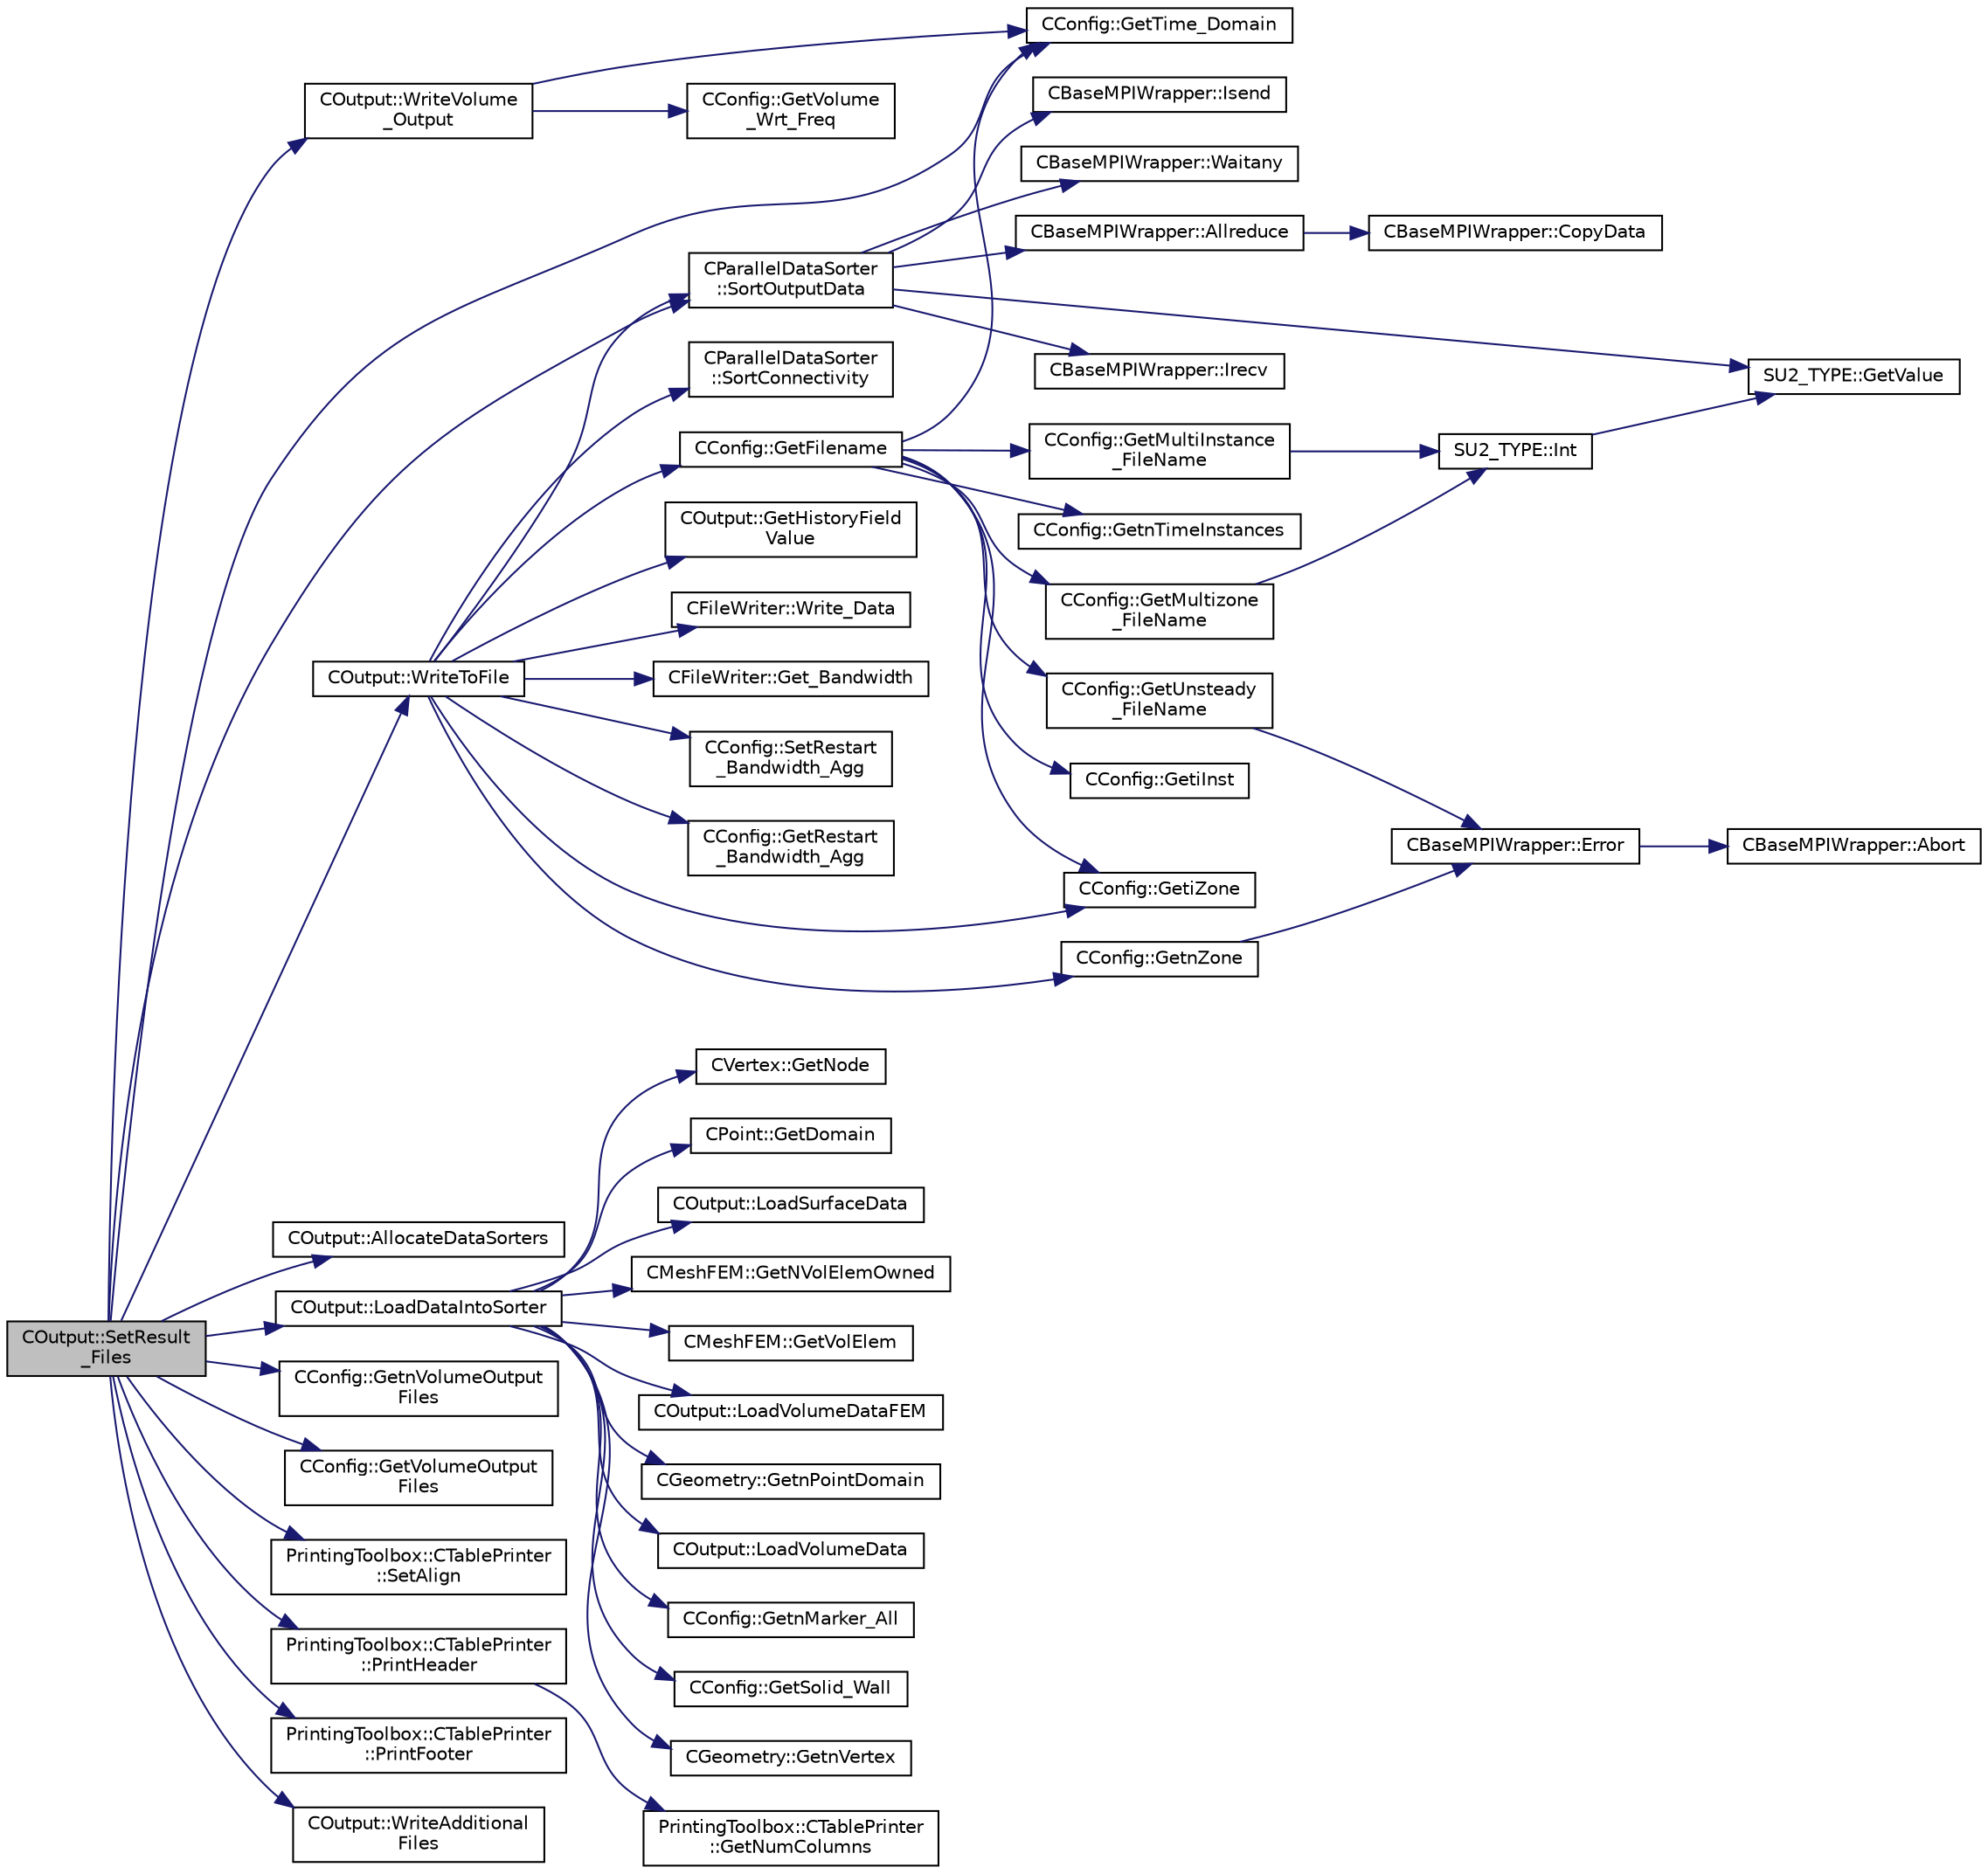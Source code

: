 digraph "COutput::SetResult_Files"
{
  edge [fontname="Helvetica",fontsize="10",labelfontname="Helvetica",labelfontsize="10"];
  node [fontname="Helvetica",fontsize="10",shape=record];
  rankdir="LR";
  Node1034 [label="COutput::SetResult\l_Files",height=0.2,width=0.4,color="black", fillcolor="grey75", style="filled", fontcolor="black"];
  Node1034 -> Node1035 [color="midnightblue",fontsize="10",style="solid",fontname="Helvetica"];
  Node1035 [label="COutput::WriteVolume\l_Output",height=0.2,width=0.4,color="black", fillcolor="white", style="filled",URL="$class_c_output.html#a6bb81c295bd6c8f355af10e70ef722cf",tooltip="Determines if the the volume output should be written. "];
  Node1035 -> Node1036 [color="midnightblue",fontsize="10",style="solid",fontname="Helvetica"];
  Node1036 [label="CConfig::GetTime_Domain",height=0.2,width=0.4,color="black", fillcolor="white", style="filled",URL="$class_c_config.html#a6a11350b3c8d7577318be43cda6f7292",tooltip="Check if the multizone problem is solved for time domain. "];
  Node1035 -> Node1037 [color="midnightblue",fontsize="10",style="solid",fontname="Helvetica"];
  Node1037 [label="CConfig::GetVolume\l_Wrt_Freq",height=0.2,width=0.4,color="black", fillcolor="white", style="filled",URL="$class_c_config.html#afcbc5bb8f664e7ccef9f2b195f849600",tooltip="GetScreen_Wrt_Freq_Inner. "];
  Node1034 -> Node1038 [color="midnightblue",fontsize="10",style="solid",fontname="Helvetica"];
  Node1038 [label="COutput::AllocateDataSorters",height=0.2,width=0.4,color="black", fillcolor="white", style="filled",URL="$class_c_output.html#a576a9991a81b18368a1f8ad09b8c65cf",tooltip="Allocates the data sorters if necessary. "];
  Node1034 -> Node1036 [color="midnightblue",fontsize="10",style="solid",fontname="Helvetica"];
  Node1034 -> Node1039 [color="midnightblue",fontsize="10",style="solid",fontname="Helvetica"];
  Node1039 [label="COutput::LoadDataIntoSorter",height=0.2,width=0.4,color="black", fillcolor="white", style="filled",URL="$class_c_output.html#ac54efb9d794c522e1bef6cb4ed0d5b9f",tooltip="Load up the values of the requested volume fields into ::Local_Data array. "];
  Node1039 -> Node1040 [color="midnightblue",fontsize="10",style="solid",fontname="Helvetica"];
  Node1040 [label="CMeshFEM::GetNVolElemOwned",height=0.2,width=0.4,color="black", fillcolor="white", style="filled",URL="$class_c_mesh_f_e_m.html#a665c7319b3d55a66ba83cd074b35f9a5",tooltip="Function, which makes available the number of owned volume elements in the local FEM mesh..."];
  Node1039 -> Node1041 [color="midnightblue",fontsize="10",style="solid",fontname="Helvetica"];
  Node1041 [label="CMeshFEM::GetVolElem",height=0.2,width=0.4,color="black", fillcolor="white", style="filled",URL="$class_c_mesh_f_e_m.html#a838a7b4f4ad6edcf019a90113a09b290",tooltip="Function, which makes available the volume elements in the local FEM mesh. "];
  Node1039 -> Node1042 [color="midnightblue",fontsize="10",style="solid",fontname="Helvetica"];
  Node1042 [label="COutput::LoadVolumeDataFEM",height=0.2,width=0.4,color="black", fillcolor="white", style="filled",URL="$class_c_output.html#a379815a77f3a10e96834a95ff74d57f1",tooltip="Set the values of the volume output fields for a point. "];
  Node1039 -> Node1043 [color="midnightblue",fontsize="10",style="solid",fontname="Helvetica"];
  Node1043 [label="CGeometry::GetnPointDomain",height=0.2,width=0.4,color="black", fillcolor="white", style="filled",URL="$class_c_geometry.html#a4fc7de3bff7b6f8c35717016d6f8fcb2",tooltip="Get number of real points (that belong to the domain). "];
  Node1039 -> Node1044 [color="midnightblue",fontsize="10",style="solid",fontname="Helvetica"];
  Node1044 [label="COutput::LoadVolumeData",height=0.2,width=0.4,color="black", fillcolor="white", style="filled",URL="$class_c_output.html#ad9fcb944022e0d7131d89987458a02ce",tooltip="Set the values of the volume output fields for a point. "];
  Node1039 -> Node1045 [color="midnightblue",fontsize="10",style="solid",fontname="Helvetica"];
  Node1045 [label="CConfig::GetnMarker_All",height=0.2,width=0.4,color="black", fillcolor="white", style="filled",URL="$class_c_config.html#a300c4884edfc0c2acf395036439004f4",tooltip="Get the total number of boundary markers including send/receive domains. "];
  Node1039 -> Node1046 [color="midnightblue",fontsize="10",style="solid",fontname="Helvetica"];
  Node1046 [label="CConfig::GetSolid_Wall",height=0.2,width=0.4,color="black", fillcolor="white", style="filled",URL="$class_c_config.html#a8f739332bbaa776b6189c556243203ce",tooltip="Determines whether a marker with index iMarker is a solid boundary. "];
  Node1039 -> Node1047 [color="midnightblue",fontsize="10",style="solid",fontname="Helvetica"];
  Node1047 [label="CGeometry::GetnVertex",height=0.2,width=0.4,color="black", fillcolor="white", style="filled",URL="$class_c_geometry.html#a55427e474834af1941e13750b17975be",tooltip="Get number of vertices. "];
  Node1039 -> Node1048 [color="midnightblue",fontsize="10",style="solid",fontname="Helvetica"];
  Node1048 [label="CVertex::GetNode",height=0.2,width=0.4,color="black", fillcolor="white", style="filled",URL="$class_c_vertex.html#a95c513bf927464157ed96b6c79779a1f",tooltip="Get the node of the vertex. "];
  Node1039 -> Node1049 [color="midnightblue",fontsize="10",style="solid",fontname="Helvetica"];
  Node1049 [label="CPoint::GetDomain",height=0.2,width=0.4,color="black", fillcolor="white", style="filled",URL="$class_c_point.html#a1d7e22a60d4cfef356af1cba2bab3e55",tooltip="For parallel computation, its indicates if a point must be computed or not. "];
  Node1039 -> Node1050 [color="midnightblue",fontsize="10",style="solid",fontname="Helvetica"];
  Node1050 [label="COutput::LoadSurfaceData",height=0.2,width=0.4,color="black", fillcolor="white", style="filled",URL="$class_c_output.html#a01f7c43d229c94a9e8e954a538e5e66e",tooltip="Set the values of the volume output fields for a surface point. "];
  Node1034 -> Node1051 [color="midnightblue",fontsize="10",style="solid",fontname="Helvetica"];
  Node1051 [label="CParallelDataSorter\l::SortOutputData",height=0.2,width=0.4,color="black", fillcolor="white", style="filled",URL="$class_c_parallel_data_sorter.html#a44dd56ef2671d15e21eacf3fda758a83",tooltip="Sort the output data for each grid node into a linear partitioning across all processors. "];
  Node1051 -> Node1052 [color="midnightblue",fontsize="10",style="solid",fontname="Helvetica"];
  Node1052 [label="CBaseMPIWrapper::Irecv",height=0.2,width=0.4,color="black", fillcolor="white", style="filled",URL="$class_c_base_m_p_i_wrapper.html#ae41565b441aee76e1b48eb03e5ac86dd"];
  Node1051 -> Node1053 [color="midnightblue",fontsize="10",style="solid",fontname="Helvetica"];
  Node1053 [label="CBaseMPIWrapper::Isend",height=0.2,width=0.4,color="black", fillcolor="white", style="filled",URL="$class_c_base_m_p_i_wrapper.html#a43a415ec11a029ade218eaf8c807a817"];
  Node1051 -> Node1054 [color="midnightblue",fontsize="10",style="solid",fontname="Helvetica"];
  Node1054 [label="CBaseMPIWrapper::Waitany",height=0.2,width=0.4,color="black", fillcolor="white", style="filled",URL="$class_c_base_m_p_i_wrapper.html#ade364e6661c9eec2070a2448dbb5750b"];
  Node1051 -> Node1055 [color="midnightblue",fontsize="10",style="solid",fontname="Helvetica"];
  Node1055 [label="SU2_TYPE::GetValue",height=0.2,width=0.4,color="black", fillcolor="white", style="filled",URL="$namespace_s_u2___t_y_p_e.html#a0ed43473f5a450ce028d088427bf10cb",tooltip="Get the (primitive) value of the datatype (needs to be implemented for each new type). "];
  Node1051 -> Node1056 [color="midnightblue",fontsize="10",style="solid",fontname="Helvetica"];
  Node1056 [label="CBaseMPIWrapper::Allreduce",height=0.2,width=0.4,color="black", fillcolor="white", style="filled",URL="$class_c_base_m_p_i_wrapper.html#a637b6fd917a8ca91ce748ba88e0d66b6"];
  Node1056 -> Node1057 [color="midnightblue",fontsize="10",style="solid",fontname="Helvetica"];
  Node1057 [label="CBaseMPIWrapper::CopyData",height=0.2,width=0.4,color="black", fillcolor="white", style="filled",URL="$class_c_base_m_p_i_wrapper.html#a4725cc1dd65b161b483e812a538a5e36"];
  Node1034 -> Node1058 [color="midnightblue",fontsize="10",style="solid",fontname="Helvetica"];
  Node1058 [label="CConfig::GetnVolumeOutput\lFiles",height=0.2,width=0.4,color="black", fillcolor="white", style="filled",URL="$class_c_config.html#a6cf9854bcb405076da4fd7ae74569bf5",tooltip="GetnVolumeOutputFiles. "];
  Node1034 -> Node1059 [color="midnightblue",fontsize="10",style="solid",fontname="Helvetica"];
  Node1059 [label="CConfig::GetVolumeOutput\lFiles",height=0.2,width=0.4,color="black", fillcolor="white", style="filled",URL="$class_c_config.html#a4b0bfd46ed50cdab8d7d232f2d44c190",tooltip="GetVolumeOutputFiles. "];
  Node1034 -> Node1060 [color="midnightblue",fontsize="10",style="solid",fontname="Helvetica"];
  Node1060 [label="PrintingToolbox::CTablePrinter\l::SetAlign",height=0.2,width=0.4,color="black", fillcolor="white", style="filled",URL="$class_printing_toolbox_1_1_c_table_printer.html#ad3691499a7bfa024bf97a7fc00ef33c7",tooltip="Set the alignment of the table entries (CENTER only works for the header at the moment). "];
  Node1034 -> Node1061 [color="midnightblue",fontsize="10",style="solid",fontname="Helvetica"];
  Node1061 [label="PrintingToolbox::CTablePrinter\l::PrintHeader",height=0.2,width=0.4,color="black", fillcolor="white", style="filled",URL="$class_printing_toolbox_1_1_c_table_printer.html#a475fafce69bdc78e973a2546e6e6be76",tooltip="Print the header. "];
  Node1061 -> Node1062 [color="midnightblue",fontsize="10",style="solid",fontname="Helvetica"];
  Node1062 [label="PrintingToolbox::CTablePrinter\l::GetNumColumns",height=0.2,width=0.4,color="black", fillcolor="white", style="filled",URL="$class_printing_toolbox_1_1_c_table_printer.html#ace0a256a0479f734c338ae3648f28ed3",tooltip="Get number of columns of the table. "];
  Node1034 -> Node1063 [color="midnightblue",fontsize="10",style="solid",fontname="Helvetica"];
  Node1063 [label="COutput::WriteToFile",height=0.2,width=0.4,color="black", fillcolor="white", style="filled",URL="$class_c_output.html#af8fba1a012ec9464eb70e45d0bade78a",tooltip="Allocates the appropriate file writer based on the chosen format and writes sorted data to file..."];
  Node1063 -> Node1064 [color="midnightblue",fontsize="10",style="solid",fontname="Helvetica"];
  Node1064 [label="CConfig::GetFilename",height=0.2,width=0.4,color="black", fillcolor="white", style="filled",URL="$class_c_config.html#a71b8b08c6c1ba23c9ba1ed687bb635dc",tooltip="Add any numbers necessary to the filename (iteration number, zone ID ...) "];
  Node1064 -> Node1065 [color="midnightblue",fontsize="10",style="solid",fontname="Helvetica"];
  Node1065 [label="CConfig::GetMultizone\l_FileName",height=0.2,width=0.4,color="black", fillcolor="white", style="filled",URL="$class_c_config.html#af4d81fc4ec805bb4a89f3739048d8824",tooltip="Append the zone index to the restart or the solution files. "];
  Node1065 -> Node1066 [color="midnightblue",fontsize="10",style="solid",fontname="Helvetica"];
  Node1066 [label="SU2_TYPE::Int",height=0.2,width=0.4,color="black", fillcolor="white", style="filled",URL="$namespace_s_u2___t_y_p_e.html#a6b48817766d8a6486caa2807a52f6bae",tooltip="Casts the primitive value to int (uses GetValue, already implemented for each type). "];
  Node1066 -> Node1055 [color="midnightblue",fontsize="10",style="solid",fontname="Helvetica"];
  Node1064 -> Node1067 [color="midnightblue",fontsize="10",style="solid",fontname="Helvetica"];
  Node1067 [label="CConfig::GetiZone",height=0.2,width=0.4,color="black", fillcolor="white", style="filled",URL="$class_c_config.html#ac09e21f44792b38adb3f933a4426b25f",tooltip="Provides the number of varaibles. "];
  Node1064 -> Node1068 [color="midnightblue",fontsize="10",style="solid",fontname="Helvetica"];
  Node1068 [label="CConfig::GetnTimeInstances",height=0.2,width=0.4,color="black", fillcolor="white", style="filled",URL="$class_c_config.html#a2e52fd45c8b5179c9cb3ce5fff935f11",tooltip="Retrieves the number of periodic time instances for Harmonic Balance. "];
  Node1064 -> Node1069 [color="midnightblue",fontsize="10",style="solid",fontname="Helvetica"];
  Node1069 [label="CConfig::GetMultiInstance\l_FileName",height=0.2,width=0.4,color="black", fillcolor="white", style="filled",URL="$class_c_config.html#aa09a28009de12d84ac2e640489bc70fe",tooltip="Append the instance index to the restart or the solution files. "];
  Node1069 -> Node1066 [color="midnightblue",fontsize="10",style="solid",fontname="Helvetica"];
  Node1064 -> Node1070 [color="midnightblue",fontsize="10",style="solid",fontname="Helvetica"];
  Node1070 [label="CConfig::GetiInst",height=0.2,width=0.4,color="black", fillcolor="white", style="filled",URL="$class_c_config.html#a13643de8d58ed6b848b193eae54c97e8",tooltip="Get the current instance. "];
  Node1064 -> Node1036 [color="midnightblue",fontsize="10",style="solid",fontname="Helvetica"];
  Node1064 -> Node1071 [color="midnightblue",fontsize="10",style="solid",fontname="Helvetica"];
  Node1071 [label="CConfig::GetUnsteady\l_FileName",height=0.2,width=0.4,color="black", fillcolor="white", style="filled",URL="$class_c_config.html#a58c909cea24176adb2b2e9115fa6de7f",tooltip="Augment the input filename with the iteration number for an unsteady file. "];
  Node1071 -> Node1072 [color="midnightblue",fontsize="10",style="solid",fontname="Helvetica"];
  Node1072 [label="CBaseMPIWrapper::Error",height=0.2,width=0.4,color="black", fillcolor="white", style="filled",URL="$class_c_base_m_p_i_wrapper.html#a04457c47629bda56704e6a8804833eeb"];
  Node1072 -> Node1073 [color="midnightblue",fontsize="10",style="solid",fontname="Helvetica"];
  Node1073 [label="CBaseMPIWrapper::Abort",height=0.2,width=0.4,color="black", fillcolor="white", style="filled",URL="$class_c_base_m_p_i_wrapper.html#a21ef5681e2acb532d345e9bab173ef07"];
  Node1063 -> Node1074 [color="midnightblue",fontsize="10",style="solid",fontname="Helvetica"];
  Node1074 [label="CParallelDataSorter\l::SortConnectivity",height=0.2,width=0.4,color="black", fillcolor="white", style="filled",URL="$class_c_parallel_data_sorter.html#a07cb46b33f5de77f0d7f305162c20f2c",tooltip="Sort the connectivities (volume and surface) into data structures. "];
  Node1063 -> Node1051 [color="midnightblue",fontsize="10",style="solid",fontname="Helvetica"];
  Node1063 -> Node1067 [color="midnightblue",fontsize="10",style="solid",fontname="Helvetica"];
  Node1063 -> Node1075 [color="midnightblue",fontsize="10",style="solid",fontname="Helvetica"];
  Node1075 [label="CConfig::GetnZone",height=0.2,width=0.4,color="black", fillcolor="white", style="filled",URL="$class_c_config.html#a33f1af516d14a4d3815b577c37398773",tooltip="Gets the number of zones in the mesh file. "];
  Node1075 -> Node1072 [color="midnightblue",fontsize="10",style="solid",fontname="Helvetica"];
  Node1063 -> Node1076 [color="midnightblue",fontsize="10",style="solid",fontname="Helvetica"];
  Node1076 [label="COutput::GetHistoryField\lValue",height=0.2,width=0.4,color="black", fillcolor="white", style="filled",URL="$class_c_output.html#aee0f98850225dbdba4f30b0d4fc63e77",tooltip="Get the value of particular history output field. "];
  Node1063 -> Node1077 [color="midnightblue",fontsize="10",style="solid",fontname="Helvetica"];
  Node1077 [label="CFileWriter::Write_Data",height=0.2,width=0.4,color="black", fillcolor="white", style="filled",URL="$class_c_file_writer.html#a238a44b32df97854a46983d9ae214443",tooltip="Write sorted data to file. "];
  Node1063 -> Node1078 [color="midnightblue",fontsize="10",style="solid",fontname="Helvetica"];
  Node1078 [label="CFileWriter::Get_Bandwidth",height=0.2,width=0.4,color="black", fillcolor="white", style="filled",URL="$class_c_file_writer.html#acaaf1f68203701bee5f645ee0e7d19f7",tooltip="Get the bandwith used for the last writing. "];
  Node1063 -> Node1079 [color="midnightblue",fontsize="10",style="solid",fontname="Helvetica"];
  Node1079 [label="CConfig::SetRestart\l_Bandwidth_Agg",height=0.2,width=0.4,color="black", fillcolor="white", style="filled",URL="$class_c_config.html#a9a06687acc9a585a507fe9164c708f8b",tooltip="Set the sum of the bandwidth for writing binary restarts (to be averaged later). "];
  Node1063 -> Node1080 [color="midnightblue",fontsize="10",style="solid",fontname="Helvetica"];
  Node1080 [label="CConfig::GetRestart\l_Bandwidth_Agg",height=0.2,width=0.4,color="black", fillcolor="white", style="filled",URL="$class_c_config.html#ae7a529cf315ec4396ab0d7ac1d1ba643",tooltip="Set the sum of the bandwidth for writing binary restarts (to be averaged later). "];
  Node1034 -> Node1081 [color="midnightblue",fontsize="10",style="solid",fontname="Helvetica"];
  Node1081 [label="PrintingToolbox::CTablePrinter\l::PrintFooter",height=0.2,width=0.4,color="black", fillcolor="white", style="filled",URL="$class_printing_toolbox_1_1_c_table_printer.html#ac1bc6229daf9b3181de565905281ee2a",tooltip="Print the footer. "];
  Node1034 -> Node1082 [color="midnightblue",fontsize="10",style="solid",fontname="Helvetica"];
  Node1082 [label="COutput::WriteAdditional\lFiles",height=0.2,width=0.4,color="black", fillcolor="white", style="filled",URL="$class_c_output.html#a62857be8ebc907de66597e5ce40d9434",tooltip="Write any additional files defined for the current solver. "];
}
